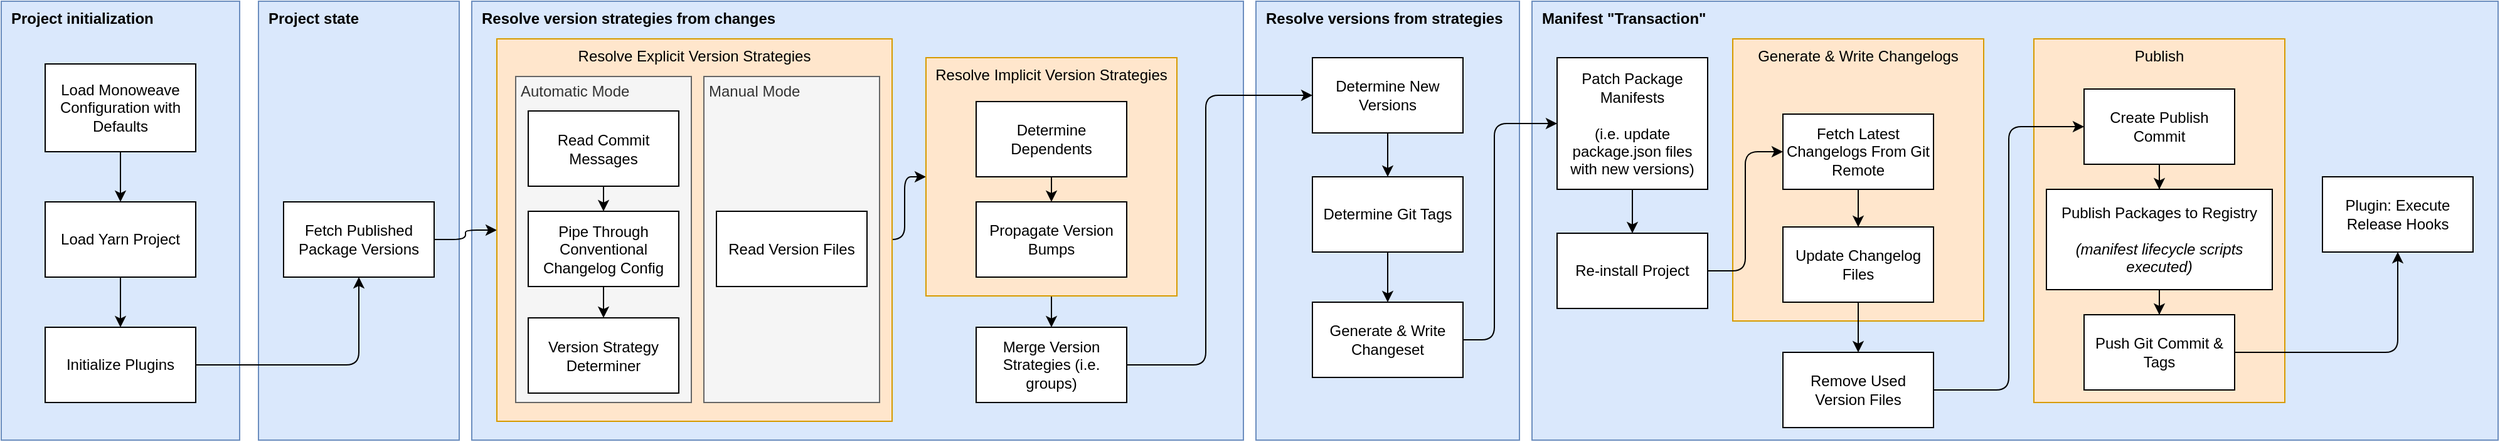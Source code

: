 <mxfile>
    <diagram id="hoTehJIOkmPPkSe_zNrV" name="Page-1">
        <mxGraphModel dx="978" dy="691" grid="1" gridSize="10" guides="1" tooltips="1" connect="1" arrows="1" fold="1" page="1" pageScale="1" pageWidth="2000" pageHeight="1400" math="0" shadow="0">
            <root>
                <mxCell id="0"/>
                <mxCell id="1" parent="0"/>
                <mxCell id="0-BeP1yOpfPGf2DisQgn-61" value="Manifest &quot;Transaction&quot;" style="rounded=0;whiteSpace=wrap;html=1;align=left;verticalAlign=top;fontStyle=1;spacingLeft=6;fillColor=#dae8fc;strokeColor=#6c8ebf;" parent="1" vertex="1">
                    <mxGeometry x="1260" y="40" width="770" height="350" as="geometry"/>
                </mxCell>
                <mxCell id="0-BeP1yOpfPGf2DisQgn-63" value="Publish" style="whiteSpace=wrap;html=1;rounded=0;verticalAlign=top;fillColor=#ffe6cc;strokeColor=#d79b00;" parent="1" vertex="1">
                    <mxGeometry x="1660" y="70" width="200" height="290" as="geometry"/>
                </mxCell>
                <mxCell id="0-BeP1yOpfPGf2DisQgn-62" value="Generate &amp;amp; Write Changelogs" style="whiteSpace=wrap;html=1;rounded=0;verticalAlign=top;fillColor=#ffe6cc;strokeColor=#d79b00;" parent="1" vertex="1">
                    <mxGeometry x="1420" y="70" width="200" height="225" as="geometry"/>
                </mxCell>
                <mxCell id="0-BeP1yOpfPGf2DisQgn-59" value="Resolve versions from strategies" style="rounded=0;whiteSpace=wrap;html=1;align=left;verticalAlign=top;fontStyle=1;spacingLeft=6;fillColor=#dae8fc;strokeColor=#6c8ebf;" parent="1" vertex="1">
                    <mxGeometry x="1040" y="40" width="210" height="350" as="geometry"/>
                </mxCell>
                <mxCell id="0-BeP1yOpfPGf2DisQgn-44" value="Resolve version strategies from changes" style="rounded=0;whiteSpace=wrap;html=1;align=left;verticalAlign=top;fontStyle=1;spacingLeft=6;fillColor=#dae8fc;strokeColor=#6c8ebf;" parent="1" vertex="1">
                    <mxGeometry x="415" y="40" width="615" height="350" as="geometry"/>
                </mxCell>
                <mxCell id="0-BeP1yOpfPGf2DisQgn-43" value="Project state" style="rounded=0;whiteSpace=wrap;html=1;align=left;verticalAlign=top;fontStyle=1;spacingLeft=6;fillColor=#dae8fc;strokeColor=#6c8ebf;" parent="1" vertex="1">
                    <mxGeometry x="245" y="40" width="160" height="350" as="geometry"/>
                </mxCell>
                <mxCell id="0-BeP1yOpfPGf2DisQgn-42" value="Project initialization" style="rounded=0;whiteSpace=wrap;html=1;align=left;verticalAlign=top;fontStyle=1;spacingLeft=6;fillColor=#dae8fc;strokeColor=#6c8ebf;" parent="1" vertex="1">
                    <mxGeometry x="40" y="40" width="190" height="350" as="geometry"/>
                </mxCell>
                <mxCell id="0-BeP1yOpfPGf2DisQgn-7" value="" style="edgeStyle=orthogonalEdgeStyle;rounded=0;orthogonalLoop=1;jettySize=auto;html=1;" parent="1" source="0-BeP1yOpfPGf2DisQgn-5" target="0-BeP1yOpfPGf2DisQgn-6" edge="1">
                    <mxGeometry relative="1" as="geometry"/>
                </mxCell>
                <mxCell id="0-BeP1yOpfPGf2DisQgn-5" value="Load Monoweave Configuration with Defaults" style="rounded=0;whiteSpace=wrap;html=1;" parent="1" vertex="1">
                    <mxGeometry x="75" y="90" width="120" height="70" as="geometry"/>
                </mxCell>
                <mxCell id="0-BeP1yOpfPGf2DisQgn-9" value="" style="edgeStyle=orthogonalEdgeStyle;rounded=0;orthogonalLoop=1;jettySize=auto;html=1;" parent="1" source="0-BeP1yOpfPGf2DisQgn-6" target="0-BeP1yOpfPGf2DisQgn-8" edge="1">
                    <mxGeometry relative="1" as="geometry"/>
                </mxCell>
                <mxCell id="0-BeP1yOpfPGf2DisQgn-6" value="Load Yarn Project&lt;br&gt;" style="whiteSpace=wrap;html=1;rounded=0;" parent="1" vertex="1">
                    <mxGeometry x="75" y="200" width="120" height="60" as="geometry"/>
                </mxCell>
                <mxCell id="0-BeP1yOpfPGf2DisQgn-11" value="" style="edgeStyle=orthogonalEdgeStyle;rounded=1;orthogonalLoop=1;jettySize=auto;html=1;" parent="1" source="0-BeP1yOpfPGf2DisQgn-8" target="0-BeP1yOpfPGf2DisQgn-10" edge="1">
                    <mxGeometry relative="1" as="geometry"/>
                </mxCell>
                <mxCell id="0-BeP1yOpfPGf2DisQgn-8" value="Initialize Plugins" style="whiteSpace=wrap;html=1;rounded=0;" parent="1" vertex="1">
                    <mxGeometry x="75" y="300" width="120" height="60" as="geometry"/>
                </mxCell>
                <mxCell id="0-BeP1yOpfPGf2DisQgn-52" style="edgeStyle=orthogonalEdgeStyle;rounded=1;orthogonalLoop=1;jettySize=auto;html=1;exitX=1;exitY=0.5;exitDx=0;exitDy=0;entryX=0;entryY=0.5;entryDx=0;entryDy=0;" parent="1" source="0-BeP1yOpfPGf2DisQgn-10" target="0-BeP1yOpfPGf2DisQgn-45" edge="1">
                    <mxGeometry relative="1" as="geometry"/>
                </mxCell>
                <mxCell id="0-BeP1yOpfPGf2DisQgn-10" value="Fetch Published Package Versions" style="whiteSpace=wrap;html=1;rounded=0;" parent="1" vertex="1">
                    <mxGeometry x="265" y="200" width="120" height="60" as="geometry"/>
                </mxCell>
                <mxCell id="0-BeP1yOpfPGf2DisQgn-67" style="edgeStyle=orthogonalEdgeStyle;rounded=1;orthogonalLoop=1;jettySize=auto;html=1;exitX=1;exitY=0.5;exitDx=0;exitDy=0;entryX=0;entryY=0.5;entryDx=0;entryDy=0;" parent="1" source="0-BeP1yOpfPGf2DisQgn-16" target="0-BeP1yOpfPGf2DisQgn-18" edge="1">
                    <mxGeometry relative="1" as="geometry">
                        <Array as="points">
                            <mxPoint x="1000" y="330"/>
                            <mxPoint x="1000" y="115"/>
                        </Array>
                    </mxGeometry>
                </mxCell>
                <mxCell id="0-BeP1yOpfPGf2DisQgn-16" value="Merge Version Strategies (i.e. groups)" style="whiteSpace=wrap;html=1;rounded=0;" parent="1" vertex="1">
                    <mxGeometry x="817" y="300" width="120" height="60" as="geometry"/>
                </mxCell>
                <mxCell id="7" value="" style="edgeStyle=none;html=1;" edge="1" parent="1" source="0-BeP1yOpfPGf2DisQgn-18" target="6">
                    <mxGeometry relative="1" as="geometry"/>
                </mxCell>
                <mxCell id="0-BeP1yOpfPGf2DisQgn-18" value="Determine New Versions" style="whiteSpace=wrap;html=1;rounded=0;" parent="1" vertex="1">
                    <mxGeometry x="1085" y="85" width="120" height="60" as="geometry"/>
                </mxCell>
                <mxCell id="0-BeP1yOpfPGf2DisQgn-29" value="" style="edgeStyle=orthogonalEdgeStyle;rounded=0;orthogonalLoop=1;jettySize=auto;html=1;" parent="1" edge="1">
                    <mxGeometry relative="1" as="geometry">
                        <mxPoint x="2000" y="675" as="sourcePoint"/>
                    </mxGeometry>
                </mxCell>
                <mxCell id="22" style="edgeStyle=elbowEdgeStyle;rounded=1;html=1;exitX=0.5;exitY=1;exitDx=0;exitDy=0;entryX=0.5;entryY=0;entryDx=0;entryDy=0;" edge="1" parent="1" source="0-BeP1yOpfPGf2DisQgn-30" target="21">
                    <mxGeometry relative="1" as="geometry"/>
                </mxCell>
                <mxCell id="0-BeP1yOpfPGf2DisQgn-30" value="Update Changelog Files" style="whiteSpace=wrap;html=1;rounded=0;" parent="1" vertex="1">
                    <mxGeometry x="1460" y="220" width="120" height="60" as="geometry"/>
                </mxCell>
                <mxCell id="0-BeP1yOpfPGf2DisQgn-35" value="" style="edgeStyle=orthogonalEdgeStyle;rounded=0;orthogonalLoop=1;jettySize=auto;html=1;" parent="1" source="0-BeP1yOpfPGf2DisQgn-32" target="0-BeP1yOpfPGf2DisQgn-34" edge="1">
                    <mxGeometry relative="1" as="geometry"/>
                </mxCell>
                <mxCell id="0-BeP1yOpfPGf2DisQgn-32" value="Create Publish Commit" style="whiteSpace=wrap;html=1;rounded=0;" parent="1" vertex="1">
                    <mxGeometry x="1700" y="110" width="120" height="60" as="geometry"/>
                </mxCell>
                <mxCell id="0-BeP1yOpfPGf2DisQgn-37" value="" style="edgeStyle=orthogonalEdgeStyle;rounded=0;orthogonalLoop=1;jettySize=auto;html=1;" parent="1" source="0-BeP1yOpfPGf2DisQgn-34" target="0-BeP1yOpfPGf2DisQgn-36" edge="1">
                    <mxGeometry relative="1" as="geometry"/>
                </mxCell>
                <mxCell id="0-BeP1yOpfPGf2DisQgn-34" value="Publish Packages to Registry&lt;br&gt;&lt;br&gt;&lt;i&gt;(manifest lifecycle scripts executed)&lt;/i&gt;" style="whiteSpace=wrap;html=1;rounded=0;" parent="1" vertex="1">
                    <mxGeometry x="1670" y="190" width="180" height="80" as="geometry"/>
                </mxCell>
                <mxCell id="0-BeP1yOpfPGf2DisQgn-39" value="" style="edgeStyle=orthogonalEdgeStyle;rounded=1;orthogonalLoop=1;jettySize=auto;html=1;" parent="1" source="0-BeP1yOpfPGf2DisQgn-36" target="0-BeP1yOpfPGf2DisQgn-38" edge="1">
                    <mxGeometry relative="1" as="geometry"/>
                </mxCell>
                <mxCell id="0-BeP1yOpfPGf2DisQgn-36" value="Push Git Commit &amp;amp; Tags" style="whiteSpace=wrap;html=1;rounded=0;" parent="1" vertex="1">
                    <mxGeometry x="1700" y="290" width="120" height="60" as="geometry"/>
                </mxCell>
                <mxCell id="0-BeP1yOpfPGf2DisQgn-38" value="Plugin: Execute Release Hooks" style="whiteSpace=wrap;html=1;rounded=0;" parent="1" vertex="1">
                    <mxGeometry x="1890" y="180" width="120" height="60" as="geometry"/>
                </mxCell>
                <mxCell id="0-BeP1yOpfPGf2DisQgn-56" style="edgeStyle=orthogonalEdgeStyle;rounded=1;orthogonalLoop=1;jettySize=auto;html=1;exitX=1;exitY=0.5;exitDx=0;exitDy=0;entryX=0;entryY=0.5;entryDx=0;entryDy=0;" parent="1" source="0-BeP1yOpfPGf2DisQgn-45" target="0-BeP1yOpfPGf2DisQgn-49" edge="1">
                    <mxGeometry relative="1" as="geometry">
                        <Array as="points">
                            <mxPoint x="720" y="230"/>
                            <mxPoint x="760" y="230"/>
                            <mxPoint x="760" y="180"/>
                        </Array>
                    </mxGeometry>
                </mxCell>
                <mxCell id="0-BeP1yOpfPGf2DisQgn-45" value="Resolve Explicit Version Strategies" style="whiteSpace=wrap;html=1;rounded=0;verticalAlign=top;fillColor=#ffe6cc;strokeColor=#d79b00;" parent="1" vertex="1">
                    <mxGeometry x="435" y="70" width="315" height="305" as="geometry"/>
                </mxCell>
                <mxCell id="5" value="Manual Mode" style="whiteSpace=wrap;html=1;fillColor=#f5f5f5;align=left;verticalAlign=top;spacing=0;spacingLeft=4;fontColor=#333333;strokeColor=#666666;" vertex="1" parent="1">
                    <mxGeometry x="600" y="100" width="140" height="260" as="geometry"/>
                </mxCell>
                <mxCell id="4" value="Automatic Mode" style="whiteSpace=wrap;html=1;fillColor=#f5f5f5;align=left;verticalAlign=top;spacing=0;spacingLeft=4;fontColor=#333333;strokeColor=#666666;" vertex="1" parent="1">
                    <mxGeometry x="450" y="100" width="140" height="260" as="geometry"/>
                </mxCell>
                <mxCell id="0-BeP1yOpfPGf2DisQgn-53" style="edgeStyle=orthogonalEdgeStyle;rounded=0;orthogonalLoop=1;jettySize=auto;html=1;exitX=0.5;exitY=1;exitDx=0;exitDy=0;entryX=0.5;entryY=0;entryDx=0;entryDy=0;" parent="1" source="0-BeP1yOpfPGf2DisQgn-46" target="0-BeP1yOpfPGf2DisQgn-47" edge="1">
                    <mxGeometry relative="1" as="geometry"/>
                </mxCell>
                <mxCell id="0-BeP1yOpfPGf2DisQgn-46" value="Read Commit Messages" style="rounded=0;whiteSpace=wrap;html=1;align=center;" parent="1" vertex="1">
                    <mxGeometry x="460" y="127.5" width="120" height="60" as="geometry"/>
                </mxCell>
                <mxCell id="0-BeP1yOpfPGf2DisQgn-54" style="edgeStyle=orthogonalEdgeStyle;rounded=0;orthogonalLoop=1;jettySize=auto;html=1;exitX=0.5;exitY=1;exitDx=0;exitDy=0;entryX=0.5;entryY=0;entryDx=0;entryDy=0;" parent="1" source="0-BeP1yOpfPGf2DisQgn-47" target="0-BeP1yOpfPGf2DisQgn-48" edge="1">
                    <mxGeometry relative="1" as="geometry"/>
                </mxCell>
                <mxCell id="0-BeP1yOpfPGf2DisQgn-47" value="Pipe Through Conventional Changelog Config" style="whiteSpace=wrap;html=1;rounded=0;" parent="1" vertex="1">
                    <mxGeometry x="460" y="207.5" width="120" height="60" as="geometry"/>
                </mxCell>
                <mxCell id="0-BeP1yOpfPGf2DisQgn-48" value="Version Strategy Determiner" style="whiteSpace=wrap;html=1;rounded=0;" parent="1" vertex="1">
                    <mxGeometry x="460" y="292.5" width="120" height="60" as="geometry"/>
                </mxCell>
                <mxCell id="0-BeP1yOpfPGf2DisQgn-58" style="edgeStyle=orthogonalEdgeStyle;rounded=0;orthogonalLoop=1;jettySize=auto;html=1;exitX=0.5;exitY=1;exitDx=0;exitDy=0;entryX=0.5;entryY=0;entryDx=0;entryDy=0;" parent="1" source="0-BeP1yOpfPGf2DisQgn-49" target="0-BeP1yOpfPGf2DisQgn-16" edge="1">
                    <mxGeometry relative="1" as="geometry"/>
                </mxCell>
                <mxCell id="0-BeP1yOpfPGf2DisQgn-49" value="Resolve Implicit Version Strategies" style="whiteSpace=wrap;html=1;rounded=0;verticalAlign=top;fillColor=#ffe6cc;strokeColor=#d79b00;" parent="1" vertex="1">
                    <mxGeometry x="777" y="85" width="200" height="190" as="geometry"/>
                </mxCell>
                <mxCell id="0-BeP1yOpfPGf2DisQgn-57" style="edgeStyle=orthogonalEdgeStyle;rounded=0;orthogonalLoop=1;jettySize=auto;html=1;exitX=0.5;exitY=1;exitDx=0;exitDy=0;entryX=0.5;entryY=0;entryDx=0;entryDy=0;" parent="1" source="0-BeP1yOpfPGf2DisQgn-50" target="0-BeP1yOpfPGf2DisQgn-51" edge="1">
                    <mxGeometry relative="1" as="geometry"/>
                </mxCell>
                <mxCell id="0-BeP1yOpfPGf2DisQgn-50" value="Determine Dependents" style="rounded=0;whiteSpace=wrap;html=1;align=center;" parent="1" vertex="1">
                    <mxGeometry x="817" y="120" width="120" height="60" as="geometry"/>
                </mxCell>
                <mxCell id="0-BeP1yOpfPGf2DisQgn-51" value="Propagate Version Bumps" style="whiteSpace=wrap;html=1;rounded=0;" parent="1" vertex="1">
                    <mxGeometry x="817" y="200" width="120" height="60" as="geometry"/>
                </mxCell>
                <mxCell id="0-BeP1yOpfPGf2DisQgn-69" style="edgeStyle=orthogonalEdgeStyle;rounded=0;orthogonalLoop=1;jettySize=auto;html=1;exitX=0.5;exitY=1;exitDx=0;exitDy=0;entryX=0.5;entryY=0;entryDx=0;entryDy=0;" parent="1" source="0-BeP1yOpfPGf2DisQgn-68" target="0-BeP1yOpfPGf2DisQgn-30" edge="1">
                    <mxGeometry relative="1" as="geometry"/>
                </mxCell>
                <mxCell id="0-BeP1yOpfPGf2DisQgn-68" value="Fetch Latest Changelogs From Git Remote" style="whiteSpace=wrap;html=1;rounded=0;" parent="1" vertex="1">
                    <mxGeometry x="1460" y="130" width="120" height="60" as="geometry"/>
                </mxCell>
                <mxCell id="2" value="Read Version Files" style="whiteSpace=wrap;html=1;rounded=0;" vertex="1" parent="1">
                    <mxGeometry x="610" y="207.5" width="120" height="60" as="geometry"/>
                </mxCell>
                <mxCell id="10" value="" style="edgeStyle=none;html=1;" edge="1" parent="1" source="6" target="9">
                    <mxGeometry relative="1" as="geometry"/>
                </mxCell>
                <mxCell id="6" value="Determine Git Tags" style="whiteSpace=wrap;html=1;rounded=0;" vertex="1" parent="1">
                    <mxGeometry x="1085" y="180" width="120" height="60" as="geometry"/>
                </mxCell>
                <mxCell id="17" style="edgeStyle=orthogonalEdgeStyle;html=1;exitX=1;exitY=0.5;exitDx=0;exitDy=0;entryX=0;entryY=0.5;entryDx=0;entryDy=0;" edge="1" parent="1" source="9" target="15">
                    <mxGeometry relative="1" as="geometry">
                        <Array as="points">
                            <mxPoint x="1230" y="310"/>
                            <mxPoint x="1230" y="138"/>
                        </Array>
                    </mxGeometry>
                </mxCell>
                <mxCell id="9" value="Generate &amp;amp; Write Changeset" style="whiteSpace=wrap;html=1;rounded=0;" vertex="1" parent="1">
                    <mxGeometry x="1085" y="280" width="120" height="60" as="geometry"/>
                </mxCell>
                <mxCell id="19" style="edgeStyle=elbowEdgeStyle;rounded=1;html=1;exitX=0.5;exitY=1;exitDx=0;exitDy=0;entryX=0.5;entryY=0;entryDx=0;entryDy=0;" edge="1" parent="1" source="15" target="18">
                    <mxGeometry relative="1" as="geometry"/>
                </mxCell>
                <mxCell id="15" value="Patch Package Manifests&lt;br&gt;&lt;br&gt;(i.e. update package.json files with new versions)" style="whiteSpace=wrap;html=1;rounded=0;" vertex="1" parent="1">
                    <mxGeometry x="1280" y="85" width="120" height="105" as="geometry"/>
                </mxCell>
                <mxCell id="20" style="edgeStyle=elbowEdgeStyle;rounded=1;html=1;entryX=0;entryY=0.5;entryDx=0;entryDy=0;" edge="1" parent="1" source="18" target="0-BeP1yOpfPGf2DisQgn-68">
                    <mxGeometry relative="1" as="geometry"/>
                </mxCell>
                <mxCell id="18" value="Re-install Project" style="whiteSpace=wrap;html=1;rounded=0;" vertex="1" parent="1">
                    <mxGeometry x="1280" y="225" width="120" height="60" as="geometry"/>
                </mxCell>
                <mxCell id="23" style="edgeStyle=elbowEdgeStyle;rounded=1;html=1;exitX=1;exitY=0.5;exitDx=0;exitDy=0;entryX=0;entryY=0.5;entryDx=0;entryDy=0;" edge="1" parent="1" source="21" target="0-BeP1yOpfPGf2DisQgn-32">
                    <mxGeometry relative="1" as="geometry"/>
                </mxCell>
                <mxCell id="21" value="Remove Used Version Files" style="whiteSpace=wrap;html=1;rounded=0;" vertex="1" parent="1">
                    <mxGeometry x="1460" y="320" width="120" height="60" as="geometry"/>
                </mxCell>
            </root>
        </mxGraphModel>
    </diagram>
</mxfile>
